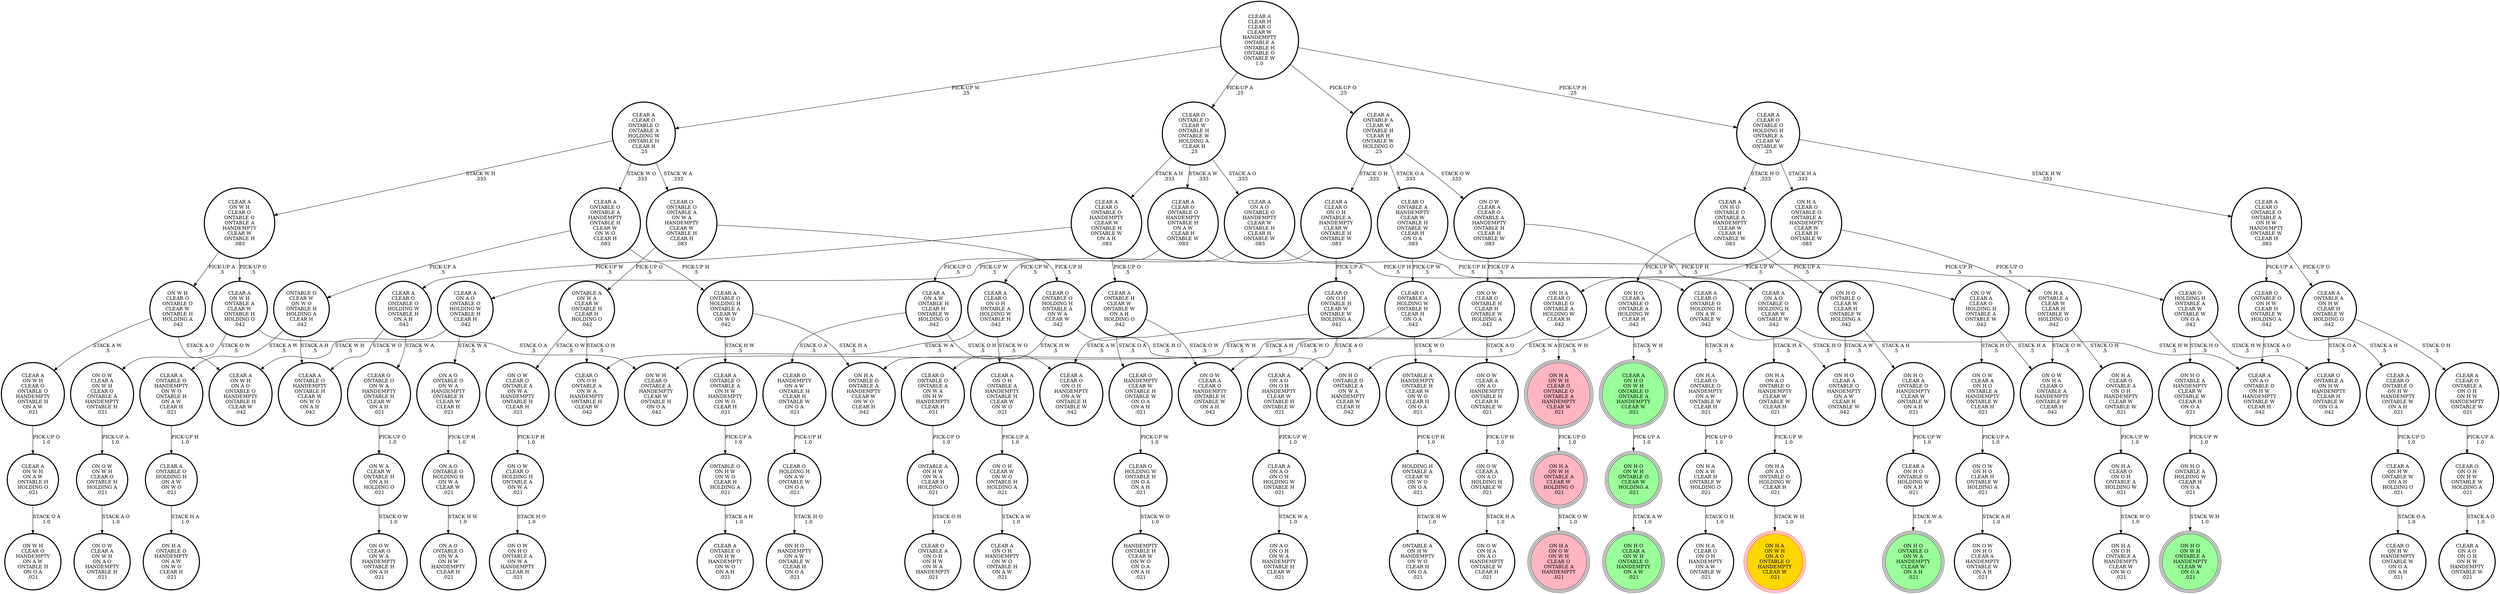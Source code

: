 digraph {
"CLEAR O\nON O H\nON H W\nONTABLE W\nHOLDING A\n.021\n" -> "CLEAR A\nON A O\nON O H\nON H W\nHANDEMPTY\nONTABLE W\n.021\n"[label="STACK A O\n1.0\n"];
"CLEAR A\nONTABLE O\nHOLDING H\nON A W\nON W O\n.021\n" -> "ON H A\nONTABLE O\nHANDEMPTY\nON A W\nON W O\nCLEAR H\n.021\n"[label="STACK H A\n1.0\n"];
"ONTABLE A\nON W A\nCLEAR W\nONTABLE H\nCLEAR H\nHOLDING O\n.042\n" -> "CLEAR O\nON O H\nONTABLE A\nON W A\nHANDEMPTY\nONTABLE H\nCLEAR W\n.042\n"[label="STACK O H\n.5\n"];
"ONTABLE A\nON W A\nCLEAR W\nONTABLE H\nCLEAR H\nHOLDING O\n.042\n" -> "ON O W\nCLEAR O\nONTABLE A\nON W A\nHANDEMPTY\nONTABLE H\nCLEAR H\n.021\n"[label="STACK O W\n.5\n"];
"CLEAR A\nON W H\nON A W\nONTABLE H\nHOLDING O\n.021\n" -> "ON W H\nCLEAR O\nHANDEMPTY\nON A W\nONTABLE H\nON O A\n.021\n"[label="STACK O A\n1.0\n"];
"ON O W\nCLEAR A\nON A O\nHOLDING H\nONTABLE W\n.021\n" -> "ON O W\nON H A\nON A O\nHANDEMPTY\nONTABLE W\nCLEAR H\n.021\n"[label="STACK H A\n1.0\n"];
"CLEAR O\nHOLDING H\nON A W\nONTABLE W\nON O A\n.021\n" -> "ON H O\nHANDEMPTY\nON A W\nONTABLE W\nCLEAR H\nON O A\n.021\n"[label="STACK H O\n1.0\n"];
"CLEAR A\nON H W\nONTABLE W\nON A H\nHOLDING O\n.021\n" -> "CLEAR O\nON H W\nHANDEMPTY\nONTABLE W\nON O A\nON A H\n.021\n"[label="STACK O A\n1.0\n"];
"ON O W\nON H O\nCLEAR H\nONTABLE W\nHOLDING A\n.021\n" -> "ON O W\nON H O\nCLEAR A\nHANDEMPTY\nONTABLE W\nON A H\n.021\n"[label="STACK A H\n1.0\n"];
"ON A O\nONTABLE O\nHOLDING H\nON W A\nCLEAR W\n.021\n" -> "ON A O\nONTABLE O\nON W A\nON H W\nHANDEMPTY\nCLEAR H\n.021\n"[label="STACK H W\n1.0\n"];
"CLEAR A\nON O H\nONTABLE A\nHANDEMPTY\nONTABLE H\nCLEAR W\nON W O\n.021\n" -> "ON O H\nCLEAR W\nON W O\nONTABLE H\nHOLDING A\n.021\n"[label="PICK-UP A\n1.0\n"];
"CLEAR O\nONTABLE O\nHOLDING H\nONTABLE A\nON W A\nCLEAR W\n.042\n" -> "CLEAR O\nONTABLE O\nONTABLE A\nON W A\nON H W\nHANDEMPTY\nCLEAR H\n.021\n"[label="STACK H W\n.5\n"];
"CLEAR O\nONTABLE O\nHOLDING H\nONTABLE A\nON W A\nCLEAR W\n.042\n" -> "ON H O\nONTABLE O\nONTABLE A\nON W A\nHANDEMPTY\nCLEAR W\nCLEAR H\n.042\n"[label="STACK H O\n.5\n"];
"CLEAR O\nHANDEMPTY\nON A W\nONTABLE H\nCLEAR H\nONTABLE W\nON O A\n.021\n" -> "CLEAR O\nHOLDING H\nON A W\nONTABLE W\nON O A\n.021\n"[label="PICK-UP H\n1.0\n"];
"CLEAR A\nON H O\nON W H\nONTABLE O\nONTABLE A\nHANDEMPTY\nCLEAR W\n.021\n" -> "ON H O\nON W H\nONTABLE O\nCLEAR W\nHOLDING A\n.021\n"[label="PICK-UP A\n1.0\n"];
"ON H A\nCLEAR O\nONTABLE O\nONTABLE A\nHANDEMPTY\nCLEAR W\nCLEAR H\nONTABLE W\n.083\n" -> "ON H A\nCLEAR O\nONTABLE O\nONTABLE A\nHOLDING W\nCLEAR H\n.042\n"[label="PICK-UP W\n.5\n"];
"ON H A\nCLEAR O\nONTABLE O\nONTABLE A\nHANDEMPTY\nCLEAR W\nCLEAR H\nONTABLE W\n.083\n" -> "ON H A\nONTABLE A\nCLEAR W\nCLEAR H\nONTABLE W\nHOLDING O\n.042\n"[label="PICK-UP O\n.5\n"];
"CLEAR A\nCLEAR O\nONTABLE O\nONTABLE A\nHOLDING W\nONTABLE H\nCLEAR H\n.25\n" -> "CLEAR A\nON W H\nCLEAR O\nONTABLE O\nONTABLE A\nHANDEMPTY\nCLEAR W\nONTABLE H\n.083\n"[label="STACK W H\n.333\n"];
"CLEAR A\nCLEAR O\nONTABLE O\nONTABLE A\nHOLDING W\nONTABLE H\nCLEAR H\n.25\n" -> "CLEAR A\nONTABLE O\nONTABLE A\nHANDEMPTY\nONTABLE H\nCLEAR W\nON W O\nCLEAR H\n.083\n"[label="STACK W O\n.333\n"];
"CLEAR A\nCLEAR O\nONTABLE O\nONTABLE A\nHOLDING W\nONTABLE H\nCLEAR H\n.25\n" -> "CLEAR O\nONTABLE O\nONTABLE A\nON W A\nHANDEMPTY\nCLEAR W\nONTABLE H\nCLEAR H\n.083\n"[label="STACK W A\n.333\n"];
"CLEAR A\nON A O\nONTABLE O\nHANDEMPTY\nCLEAR W\nONTABLE H\nCLEAR H\nONTABLE W\n.083\n" -> "CLEAR A\nON A O\nONTABLE O\nHOLDING W\nONTABLE H\nCLEAR H\n.042\n"[label="PICK-UP W\n.5\n"];
"CLEAR A\nON A O\nONTABLE O\nHANDEMPTY\nCLEAR W\nONTABLE H\nCLEAR H\nONTABLE W\n.083\n" -> "CLEAR A\nON A O\nONTABLE O\nHOLDING H\nCLEAR W\nONTABLE W\n.042\n"[label="PICK-UP H\n.5\n"];
"ON A O\nONTABLE O\nON W A\nHANDEMPTY\nONTABLE H\nCLEAR W\nCLEAR H\n.021\n" -> "ON A O\nONTABLE O\nHOLDING H\nON W A\nCLEAR W\n.021\n"[label="PICK-UP H\n1.0\n"];
"ONTABLE A\nHANDEMPTY\nONTABLE H\nCLEAR W\nON W O\nCLEAR H\nON O A\n.021\n" -> "HOLDING H\nONTABLE A\nCLEAR W\nON W O\nON O A\n.021\n"[label="PICK-UP H\n1.0\n"];
"HOLDING H\nONTABLE A\nCLEAR W\nON W O\nON O A\n.021\n" -> "ONTABLE A\nON H W\nHANDEMPTY\nON W O\nCLEAR H\nON O A\n.021\n"[label="STACK H W\n1.0\n"];
"ON H O\nON W H\nONTABLE O\nCLEAR W\nHOLDING A\n.021\n" -> "ON H O\nCLEAR A\nON W H\nONTABLE O\nHANDEMPTY\nON A W\n.021\n"[label="STACK A W\n1.0\n"];
"CLEAR O\nONTABLE O\nON H W\nCLEAR H\nONTABLE W\nHOLDING A\n.042\n" -> "CLEAR A\nON A O\nONTABLE O\nON H W\nHANDEMPTY\nONTABLE W\nCLEAR H\n.042\n"[label="STACK A O\n.5\n"];
"CLEAR O\nONTABLE O\nON H W\nCLEAR H\nONTABLE W\nHOLDING A\n.042\n" -> "CLEAR A\nCLEAR O\nONTABLE O\nON H W\nHANDEMPTY\nONTABLE W\nON A H\n.021\n"[label="STACK A H\n.5\n"];
"ON O W\nCLEAR A\nON A O\nHANDEMPTY\nONTABLE H\nCLEAR H\nONTABLE W\n.021\n" -> "ON O W\nCLEAR A\nON A O\nHOLDING H\nONTABLE W\n.021\n"[label="PICK-UP H\n1.0\n"];
"ON H A\nON W H\nCLEAR O\nONTABLE O\nONTABLE A\nHANDEMPTY\nCLEAR W\n.021\n" -> "ON H A\nON W H\nONTABLE A\nCLEAR W\nHOLDING O\n.021\n"[label="PICK-UP O\n1.0\n"];
"CLEAR A\nON A O\nONTABLE O\nHOLDING H\nCLEAR W\nONTABLE W\n.042\n" -> "CLEAR A\nON A O\nONTABLE O\nON H W\nHANDEMPTY\nONTABLE W\nCLEAR H\n.042\n"[label="STACK H W\n.5\n"];
"CLEAR A\nON A O\nONTABLE O\nHOLDING H\nCLEAR W\nONTABLE W\n.042\n" -> "ON H A\nON A O\nONTABLE O\nHANDEMPTY\nCLEAR W\nONTABLE W\nCLEAR H\n.021\n"[label="STACK H A\n.5\n"];
"CLEAR A\nONTABLE A\nON H W\nCLEAR H\nONTABLE W\nHOLDING O\n.042\n" -> "CLEAR A\nCLEAR O\nONTABLE A\nON O H\nON H W\nHANDEMPTY\nONTABLE W\n.021\n"[label="STACK O H\n.5\n"];
"CLEAR A\nONTABLE A\nON H W\nCLEAR H\nONTABLE W\nHOLDING O\n.042\n" -> "CLEAR O\nONTABLE A\nON H W\nHANDEMPTY\nCLEAR H\nONTABLE W\nON O A\n.042\n"[label="STACK O A\n.5\n"];
"CLEAR A\nCLEAR O\nON O H\nONTABLE A\nHANDEMPTY\nCLEAR W\nONTABLE H\nONTABLE W\n.083\n" -> "CLEAR O\nON O H\nONTABLE H\nCLEAR W\nONTABLE W\nHOLDING A\n.042\n"[label="PICK-UP A\n.5\n"];
"CLEAR A\nCLEAR O\nON O H\nONTABLE A\nHANDEMPTY\nCLEAR W\nONTABLE H\nONTABLE W\n.083\n" -> "CLEAR A\nCLEAR O\nON O H\nONTABLE A\nHOLDING W\nONTABLE H\n.042\n"[label="PICK-UP W\n.5\n"];
"CLEAR A\nCLEAR O\nONTABLE A\nON O H\nON H W\nHANDEMPTY\nONTABLE W\n.021\n" -> "CLEAR O\nON O H\nON H W\nONTABLE W\nHOLDING A\n.021\n"[label="PICK-UP A\n1.0\n"];
"CLEAR A\nCLEAR O\nON O H\nONTABLE A\nHOLDING W\nONTABLE H\n.042\n" -> "CLEAR A\nON O H\nONTABLE A\nHANDEMPTY\nONTABLE H\nCLEAR W\nON W O\n.021\n"[label="STACK W O\n.5\n"];
"CLEAR A\nCLEAR O\nON O H\nONTABLE A\nHOLDING W\nONTABLE H\n.042\n" -> "CLEAR O\nON O H\nONTABLE A\nON W A\nHANDEMPTY\nONTABLE H\nCLEAR W\n.042\n"[label="STACK W A\n.5\n"];
"CLEAR A\nON A W\nONTABLE H\nCLEAR H\nONTABLE W\nHOLDING O\n.042\n" -> "CLEAR O\nHANDEMPTY\nON A W\nONTABLE H\nCLEAR H\nONTABLE W\nON O A\n.021\n"[label="STACK O A\n.5\n"];
"CLEAR A\nON A W\nONTABLE H\nCLEAR H\nONTABLE W\nHOLDING O\n.042\n" -> "CLEAR A\nCLEAR O\nON O H\nHANDEMPTY\nON A W\nONTABLE H\nONTABLE W\n.042\n"[label="STACK O H\n.5\n"];
"CLEAR O\nHOLDING H\nONTABLE A\nCLEAR W\nONTABLE W\nON O A\n.042\n" -> "CLEAR O\nONTABLE A\nON H W\nHANDEMPTY\nCLEAR H\nONTABLE W\nON O A\n.042\n"[label="STACK H W\n.5\n"];
"CLEAR O\nHOLDING H\nONTABLE A\nCLEAR W\nONTABLE W\nON O A\n.042\n" -> "ON H O\nONTABLE A\nHANDEMPTY\nCLEAR W\nONTABLE W\nCLEAR H\nON O A\n.021\n"[label="STACK H O\n.5\n"];
"ON O W\nCLEAR A\nON H O\nONTABLE A\nHANDEMPTY\nONTABLE W\nCLEAR H\n.021\n" -> "ON O W\nON H O\nCLEAR H\nONTABLE W\nHOLDING A\n.021\n"[label="PICK-UP A\n1.0\n"];
"CLEAR A\nON H O\nONTABLE O\nHOLDING W\nON A H\n.021\n" -> "ON H O\nONTABLE O\nON W A\nHANDEMPTY\nCLEAR W\nON A H\n.021\n"[label="STACK W A\n1.0\n"];
"CLEAR A\nON A O\nON O H\nHANDEMPTY\nCLEAR W\nONTABLE H\nONTABLE W\n.021\n" -> "CLEAR A\nON A O\nON O H\nHOLDING W\nONTABLE H\n.021\n"[label="PICK-UP W\n1.0\n"];
"CLEAR A\nONTABLE O\nHANDEMPTY\nON W O\nONTABLE H\nON A W\nCLEAR H\n.021\n" -> "CLEAR A\nONTABLE O\nHOLDING H\nON A W\nON W O\n.021\n"[label="PICK-UP H\n1.0\n"];
"CLEAR O\nONTABLE A\nHANDEMPTY\nCLEAR W\nONTABLE H\nONTABLE W\nCLEAR H\nON O A\n.083\n" -> "CLEAR O\nHOLDING H\nONTABLE A\nCLEAR W\nONTABLE W\nON O A\n.042\n"[label="PICK-UP H\n.5\n"];
"CLEAR O\nONTABLE A\nHANDEMPTY\nCLEAR W\nONTABLE H\nONTABLE W\nCLEAR H\nON O A\n.083\n" -> "CLEAR O\nONTABLE A\nHOLDING W\nONTABLE H\nCLEAR H\nON O A\n.042\n"[label="PICK-UP W\n.5\n"];
"ON O W\nCLEAR O\nHOLDING H\nONTABLE A\nON W A\n.021\n" -> "ON O W\nON H O\nONTABLE A\nON W A\nHANDEMPTY\nCLEAR H\n.021\n"[label="STACK H O\n1.0\n"];
"CLEAR O\nONTABLE O\nCLEAR W\nONTABLE H\nONTABLE W\nHOLDING A\nCLEAR H\n.25\n" -> "CLEAR A\nCLEAR O\nONTABLE O\nHANDEMPTY\nONTABLE H\nON A W\nCLEAR H\nONTABLE W\n.083\n"[label="STACK A W\n.333\n"];
"CLEAR O\nONTABLE O\nCLEAR W\nONTABLE H\nONTABLE W\nHOLDING A\nCLEAR H\n.25\n" -> "CLEAR A\nCLEAR O\nONTABLE O\nHANDEMPTY\nCLEAR W\nONTABLE H\nONTABLE W\nON A H\n.083\n"[label="STACK A H\n.333\n"];
"CLEAR O\nONTABLE O\nCLEAR W\nONTABLE H\nONTABLE W\nHOLDING A\nCLEAR H\n.25\n" -> "CLEAR A\nON A O\nONTABLE O\nHANDEMPTY\nCLEAR W\nONTABLE H\nCLEAR H\nONTABLE W\n.083\n"[label="STACK A O\n.333\n"];
"ON H A\nCLEAR O\nONTABLE O\nHANDEMPTY\nON A W\nONTABLE W\nCLEAR H\n.021\n" -> "ON H A\nON A W\nCLEAR H\nONTABLE W\nHOLDING O\n.021\n"[label="PICK-UP O\n1.0\n"];
"ON H A\nON A O\nONTABLE O\nHANDEMPTY\nCLEAR W\nONTABLE W\nCLEAR H\n.021\n" -> "ON H A\nON A O\nONTABLE O\nHOLDING W\nCLEAR H\n.021\n"[label="PICK-UP W\n1.0\n"];
"CLEAR A\nCLEAR O\nONTABLE O\nHANDEMPTY\nCLEAR W\nONTABLE H\nONTABLE W\nON A H\n.083\n" -> "CLEAR A\nCLEAR O\nONTABLE O\nHOLDING W\nONTABLE H\nON A H\n.042\n"[label="PICK-UP W\n.5\n"];
"CLEAR A\nCLEAR O\nONTABLE O\nHANDEMPTY\nCLEAR W\nONTABLE H\nONTABLE W\nON A H\n.083\n" -> "CLEAR A\nONTABLE H\nCLEAR W\nONTABLE W\nON A H\nHOLDING O\n.042\n"[label="PICK-UP O\n.5\n"];
"CLEAR A\nCLEAR H\nCLEAR O\nCLEAR W\nHANDEMPTY\nONTABLE A\nONTABLE H\nONTABLE O\nONTABLE W\n1.0\n" -> "CLEAR A\nCLEAR O\nONTABLE O\nONTABLE A\nHOLDING W\nONTABLE H\nCLEAR H\n.25\n"[label="PICK-UP W\n.25\n"];
"CLEAR A\nCLEAR H\nCLEAR O\nCLEAR W\nHANDEMPTY\nONTABLE A\nONTABLE H\nONTABLE O\nONTABLE W\n1.0\n" -> "CLEAR A\nONTABLE A\nCLEAR W\nONTABLE H\nCLEAR H\nONTABLE W\nHOLDING O\n.25\n"[label="PICK-UP O\n.25\n"];
"CLEAR A\nCLEAR H\nCLEAR O\nCLEAR W\nHANDEMPTY\nONTABLE A\nONTABLE H\nONTABLE O\nONTABLE W\n1.0\n" -> "CLEAR A\nCLEAR O\nONTABLE O\nHOLDING H\nONTABLE A\nCLEAR W\nONTABLE W\n.25\n"[label="PICK-UP H\n.25\n"];
"CLEAR A\nCLEAR H\nCLEAR O\nCLEAR W\nHANDEMPTY\nONTABLE A\nONTABLE H\nONTABLE O\nONTABLE W\n1.0\n" -> "CLEAR O\nONTABLE O\nCLEAR W\nONTABLE H\nONTABLE W\nHOLDING A\nCLEAR H\n.25\n"[label="PICK-UP A\n.25\n"];
"CLEAR O\nONTABLE A\nHOLDING W\nONTABLE H\nCLEAR H\nON O A\n.042\n" -> "ON W H\nCLEAR O\nONTABLE A\nHANDEMPTY\nCLEAR W\nONTABLE H\nON O A\n.042\n"[label="STACK W H\n.5\n"];
"CLEAR O\nONTABLE A\nHOLDING W\nONTABLE H\nCLEAR H\nON O A\n.042\n" -> "ONTABLE A\nHANDEMPTY\nONTABLE H\nCLEAR W\nON W O\nCLEAR H\nON O A\n.021\n"[label="STACK W O\n.5\n"];
"CLEAR O\nONTABLE O\nON W A\nHANDEMPTY\nONTABLE H\nCLEAR W\nON A H\n.021\n" -> "ON W A\nCLEAR W\nONTABLE H\nON A H\nHOLDING O\n.021\n"[label="PICK-UP O\n1.0\n"];
"ONTABLE O\nON H W\nON W O\nCLEAR H\nHOLDING A\n.021\n" -> "CLEAR A\nONTABLE O\nON H W\nHANDEMPTY\nON W O\nON A H\n.021\n"[label="STACK A H\n1.0\n"];
"ON H A\nONTABLE A\nCLEAR W\nCLEAR H\nONTABLE W\nHOLDING O\n.042\n" -> "ON H A\nCLEAR O\nONTABLE A\nON O H\nHANDEMPTY\nCLEAR W\nONTABLE W\n.021\n"[label="STACK O H\n.5\n"];
"ON H A\nONTABLE A\nCLEAR W\nCLEAR H\nONTABLE W\nHOLDING O\n.042\n" -> "ON O W\nON H A\nCLEAR O\nONTABLE A\nHANDEMPTY\nONTABLE W\nCLEAR H\n.042\n"[label="STACK O W\n.5\n"];
"ON H A\nON A O\nONTABLE O\nHOLDING W\nCLEAR H\n.021\n" -> "ON H A\nON W H\nON A O\nONTABLE O\nHANDEMPTY\nCLEAR W\n.021\n"[label="STACK W H\n1.0\n"];
"CLEAR A\nON W H\nONTABLE A\nCLEAR W\nONTABLE H\nHOLDING O\n.042\n" -> "ON O W\nCLEAR A\nON W H\nCLEAR O\nONTABLE A\nHANDEMPTY\nONTABLE H\n.021\n"[label="STACK O W\n.5\n"];
"CLEAR A\nON W H\nONTABLE A\nCLEAR W\nONTABLE H\nHOLDING O\n.042\n" -> "ON W H\nCLEAR O\nONTABLE A\nHANDEMPTY\nCLEAR W\nONTABLE H\nON O A\n.042\n"[label="STACK O A\n.5\n"];
"CLEAR O\nONTABLE O\nONTABLE A\nON W A\nON H W\nHANDEMPTY\nCLEAR H\n.021\n" -> "ONTABLE A\nON H W\nON W A\nCLEAR H\nHOLDING O\n.021\n"[label="PICK-UP O\n1.0\n"];
"ON O W\nCLEAR A\nCLEAR O\nHOLDING H\nONTABLE A\nONTABLE W\n.042\n" -> "ON O W\nON H A\nCLEAR O\nONTABLE A\nHANDEMPTY\nONTABLE W\nCLEAR H\n.042\n"[label="STACK H A\n.5\n"];
"ON O W\nCLEAR A\nCLEAR O\nHOLDING H\nONTABLE A\nONTABLE W\n.042\n" -> "ON O W\nCLEAR A\nON H O\nONTABLE A\nHANDEMPTY\nONTABLE W\nCLEAR H\n.021\n"[label="STACK H O\n.5\n"];
"ONTABLE A\nON H W\nON W A\nCLEAR H\nHOLDING O\n.021\n" -> "CLEAR O\nONTABLE A\nON O H\nON H W\nON W A\nHANDEMPTY\n.021\n"[label="STACK O H\n1.0\n"];
"ON H O\nONTABLE A\nHOLDING W\nCLEAR H\nON O A\n.021\n" -> "ON H O\nON W H\nONTABLE A\nHANDEMPTY\nCLEAR W\nON O A\n.021\n"[label="STACK W H\n1.0\n"];
"ON H O\nONTABLE O\nCLEAR W\nCLEAR H\nONTABLE W\nHOLDING A\n.042\n" -> "ON H O\nCLEAR A\nONTABLE O\nHANDEMPTY\nON A W\nCLEAR H\nONTABLE W\n.042\n"[label="STACK A W\n.5\n"];
"ON H O\nONTABLE O\nCLEAR W\nCLEAR H\nONTABLE W\nHOLDING A\n.042\n" -> "ON H O\nCLEAR A\nONTABLE O\nHANDEMPTY\nCLEAR W\nONTABLE W\nON A H\n.021\n"[label="STACK A H\n.5\n"];
"CLEAR A\nCLEAR O\nONTABLE O\nHANDEMPTY\nONTABLE H\nON A W\nCLEAR H\nONTABLE W\n.083\n" -> "CLEAR A\nON A W\nONTABLE H\nCLEAR H\nONTABLE W\nHOLDING O\n.042\n"[label="PICK-UP O\n.5\n"];
"CLEAR A\nCLEAR O\nONTABLE O\nHANDEMPTY\nONTABLE H\nON A W\nCLEAR H\nONTABLE W\n.083\n" -> "CLEAR A\nCLEAR O\nONTABLE O\nHOLDING H\nON A W\nONTABLE W\n.042\n"[label="PICK-UP H\n.5\n"];
"ON H A\nCLEAR O\nONTABLE O\nONTABLE A\nHOLDING W\nCLEAR H\n.042\n" -> "ON H A\nON W H\nCLEAR O\nONTABLE O\nONTABLE A\nHANDEMPTY\nCLEAR W\n.021\n"[label="STACK W H\n.5\n"];
"ON H A\nCLEAR O\nONTABLE O\nONTABLE A\nHOLDING W\nCLEAR H\n.042\n" -> "ON H A\nONTABLE O\nONTABLE A\nHANDEMPTY\nCLEAR W\nON W O\nCLEAR H\n.042\n"[label="STACK W O\n.5\n"];
"ON W H\nCLEAR O\nONTABLE O\nCLEAR W\nONTABLE H\nHOLDING A\n.042\n" -> "CLEAR A\nON W H\nON A O\nONTABLE O\nHANDEMPTY\nONTABLE H\nCLEAR W\n.042\n"[label="STACK A O\n.5\n"];
"ON W H\nCLEAR O\nONTABLE O\nCLEAR W\nONTABLE H\nHOLDING A\n.042\n" -> "CLEAR A\nON W H\nCLEAR O\nONTABLE O\nHANDEMPTY\nONTABLE H\nON A W\n.021\n"[label="STACK A W\n.5\n"];
"CLEAR A\nCLEAR O\nONTABLE O\nON H W\nHANDEMPTY\nONTABLE W\nON A H\n.021\n" -> "CLEAR A\nON H W\nONTABLE W\nON A H\nHOLDING O\n.021\n"[label="PICK-UP O\n1.0\n"];
"CLEAR A\nONTABLE A\nCLEAR W\nONTABLE H\nCLEAR H\nONTABLE W\nHOLDING O\n.25\n" -> "CLEAR O\nONTABLE A\nHANDEMPTY\nCLEAR W\nONTABLE H\nONTABLE W\nCLEAR H\nON O A\n.083\n"[label="STACK O A\n.333\n"];
"CLEAR A\nONTABLE A\nCLEAR W\nONTABLE H\nCLEAR H\nONTABLE W\nHOLDING O\n.25\n" -> "ON O W\nCLEAR A\nCLEAR O\nONTABLE A\nHANDEMPTY\nONTABLE H\nCLEAR H\nONTABLE W\n.083\n"[label="STACK O W\n.333\n"];
"CLEAR A\nONTABLE A\nCLEAR W\nONTABLE H\nCLEAR H\nONTABLE W\nHOLDING O\n.25\n" -> "CLEAR A\nCLEAR O\nON O H\nONTABLE A\nHANDEMPTY\nCLEAR W\nONTABLE H\nONTABLE W\n.083\n"[label="STACK O H\n.333\n"];
"CLEAR A\nCLEAR O\nONTABLE O\nHOLDING W\nONTABLE H\nON A H\n.042\n" -> "CLEAR A\nONTABLE O\nHANDEMPTY\nONTABLE H\nCLEAR W\nON W O\nON A H\n.042\n"[label="STACK W O\n.5\n"];
"CLEAR A\nCLEAR O\nONTABLE O\nHOLDING W\nONTABLE H\nON A H\n.042\n" -> "CLEAR O\nONTABLE O\nON W A\nHANDEMPTY\nONTABLE H\nCLEAR W\nON A H\n.021\n"[label="STACK W A\n.5\n"];
"ON H O\nCLEAR A\nONTABLE O\nONTABLE A\nHOLDING W\nCLEAR H\n.042\n" -> "CLEAR A\nON H O\nON W H\nONTABLE O\nONTABLE A\nHANDEMPTY\nCLEAR W\n.021\n"[label="STACK W H\n.5\n"];
"ON H O\nCLEAR A\nONTABLE O\nONTABLE A\nHOLDING W\nCLEAR H\n.042\n" -> "ON H O\nONTABLE O\nONTABLE A\nON W A\nHANDEMPTY\nCLEAR W\nCLEAR H\n.042\n"[label="STACK W A\n.5\n"];
"ON O W\nON W H\nCLEAR O\nONTABLE H\nHOLDING A\n.021\n" -> "ON O W\nCLEAR A\nON W H\nON A O\nHANDEMPTY\nONTABLE H\n.021\n"[label="STACK A O\n1.0\n"];
"ON O W\nCLEAR O\nONTABLE H\nCLEAR H\nONTABLE W\nHOLDING A\n.042\n" -> "ON O W\nCLEAR A\nON A O\nHANDEMPTY\nONTABLE H\nCLEAR H\nONTABLE W\n.021\n"[label="STACK A O\n.5\n"];
"ON O W\nCLEAR O\nONTABLE H\nCLEAR H\nONTABLE W\nHOLDING A\n.042\n" -> "ON O W\nCLEAR A\nCLEAR O\nHANDEMPTY\nONTABLE H\nONTABLE W\nON A H\n.042\n"[label="STACK A H\n.5\n"];
"CLEAR A\nONTABLE O\nONTABLE A\nHANDEMPTY\nONTABLE H\nCLEAR W\nON W O\nCLEAR H\n.083\n" -> "ONTABLE O\nCLEAR W\nON W O\nONTABLE H\nHOLDING A\nCLEAR H\n.042\n"[label="PICK-UP A\n.5\n"];
"CLEAR A\nONTABLE O\nONTABLE A\nHANDEMPTY\nONTABLE H\nCLEAR W\nON W O\nCLEAR H\n.083\n" -> "CLEAR A\nONTABLE O\nHOLDING H\nONTABLE A\nCLEAR W\nON W O\n.042\n"[label="PICK-UP H\n.5\n"];
"CLEAR A\nON W H\nCLEAR O\nONTABLE O\nHANDEMPTY\nONTABLE H\nON A W\n.021\n" -> "CLEAR A\nON W H\nON A W\nONTABLE H\nHOLDING O\n.021\n"[label="PICK-UP O\n1.0\n"];
"ON H A\nON W H\nONTABLE A\nCLEAR W\nHOLDING O\n.021\n" -> "ON H A\nON O W\nON W H\nCLEAR O\nONTABLE A\nHANDEMPTY\n.021\n"[label="STACK O W\n1.0\n"];
"CLEAR A\nON A O\nONTABLE O\nHOLDING W\nONTABLE H\nCLEAR H\n.042\n" -> "ON A O\nONTABLE O\nON W A\nHANDEMPTY\nONTABLE H\nCLEAR W\nCLEAR H\n.021\n"[label="STACK W A\n.5\n"];
"CLEAR A\nON A O\nONTABLE O\nHOLDING W\nONTABLE H\nCLEAR H\n.042\n" -> "CLEAR A\nON W H\nON A O\nONTABLE O\nHANDEMPTY\nONTABLE H\nCLEAR W\n.042\n"[label="STACK W H\n.5\n"];
"CLEAR A\nONTABLE H\nCLEAR W\nONTABLE W\nON A H\nHOLDING O\n.042\n" -> "ON O W\nCLEAR A\nCLEAR O\nHANDEMPTY\nONTABLE H\nONTABLE W\nON A H\n.042\n"[label="STACK O W\n.5\n"];
"CLEAR A\nONTABLE H\nCLEAR W\nONTABLE W\nON A H\nHOLDING O\n.042\n" -> "CLEAR O\nHANDEMPTY\nCLEAR W\nONTABLE H\nONTABLE W\nON O A\nON A H\n.021\n"[label="STACK O A\n.5\n"];
"ON H A\nON A W\nCLEAR H\nONTABLE W\nHOLDING O\n.021\n" -> "ON H A\nCLEAR O\nON O H\nHANDEMPTY\nON A W\nONTABLE W\n.021\n"[label="STACK O H\n1.0\n"];
"ON O W\nCLEAR A\nCLEAR O\nONTABLE A\nHANDEMPTY\nONTABLE H\nCLEAR H\nONTABLE W\n.083\n" -> "ON O W\nCLEAR O\nONTABLE H\nCLEAR H\nONTABLE W\nHOLDING A\n.042\n"[label="PICK-UP A\n.5\n"];
"ON O W\nCLEAR A\nCLEAR O\nONTABLE A\nHANDEMPTY\nONTABLE H\nCLEAR H\nONTABLE W\n.083\n" -> "ON O W\nCLEAR A\nCLEAR O\nHOLDING H\nONTABLE A\nONTABLE W\n.042\n"[label="PICK-UP H\n.5\n"];
"ON H O\nCLEAR A\nONTABLE O\nHANDEMPTY\nCLEAR W\nONTABLE W\nON A H\n.021\n" -> "CLEAR A\nON H O\nONTABLE O\nHOLDING W\nON A H\n.021\n"[label="PICK-UP W\n1.0\n"];
"CLEAR A\nON W H\nCLEAR O\nONTABLE O\nONTABLE A\nHANDEMPTY\nCLEAR W\nONTABLE H\n.083\n" -> "ON W H\nCLEAR O\nONTABLE O\nCLEAR W\nONTABLE H\nHOLDING A\n.042\n"[label="PICK-UP A\n.5\n"];
"CLEAR A\nON W H\nCLEAR O\nONTABLE O\nONTABLE A\nHANDEMPTY\nCLEAR W\nONTABLE H\n.083\n" -> "CLEAR A\nON W H\nONTABLE A\nCLEAR W\nONTABLE H\nHOLDING O\n.042\n"[label="PICK-UP O\n.5\n"];
"ON W A\nCLEAR W\nONTABLE H\nON A H\nHOLDING O\n.021\n" -> "ON O W\nCLEAR O\nON W A\nHANDEMPTY\nONTABLE H\nON A H\n.021\n"[label="STACK O W\n1.0\n"];
"CLEAR A\nONTABLE O\nONTABLE A\nON H W\nHANDEMPTY\nON W O\nCLEAR H\n.021\n" -> "ONTABLE O\nON H W\nON W O\nCLEAR H\nHOLDING A\n.021\n"[label="PICK-UP A\n1.0\n"];
"ON H O\nONTABLE A\nHANDEMPTY\nCLEAR W\nONTABLE W\nCLEAR H\nON O A\n.021\n" -> "ON H O\nONTABLE A\nHOLDING W\nCLEAR H\nON O A\n.021\n"[label="PICK-UP W\n1.0\n"];
"ON H A\nCLEAR O\nONTABLE A\nON O H\nHANDEMPTY\nCLEAR W\nONTABLE W\n.021\n" -> "ON H A\nCLEAR O\nON O H\nONTABLE A\nHOLDING W\n.021\n"[label="PICK-UP W\n1.0\n"];
"CLEAR A\nCLEAR O\nONTABLE O\nHOLDING H\nONTABLE A\nCLEAR W\nONTABLE W\n.25\n" -> "CLEAR A\nCLEAR O\nONTABLE O\nONTABLE A\nON H W\nHANDEMPTY\nONTABLE W\nCLEAR H\n.083\n"[label="STACK H W\n.333\n"];
"CLEAR A\nCLEAR O\nONTABLE O\nHOLDING H\nONTABLE A\nCLEAR W\nONTABLE W\n.25\n" -> "CLEAR A\nON H O\nONTABLE O\nONTABLE A\nHANDEMPTY\nCLEAR W\nCLEAR H\nONTABLE W\n.083\n"[label="STACK H O\n.333\n"];
"CLEAR A\nCLEAR O\nONTABLE O\nHOLDING H\nONTABLE A\nCLEAR W\nONTABLE W\n.25\n" -> "ON H A\nCLEAR O\nONTABLE O\nONTABLE A\nHANDEMPTY\nCLEAR W\nCLEAR H\nONTABLE W\n.083\n"[label="STACK H A\n.333\n"];
"ON O W\nCLEAR A\nON W H\nCLEAR O\nONTABLE A\nHANDEMPTY\nONTABLE H\n.021\n" -> "ON O W\nON W H\nCLEAR O\nONTABLE H\nHOLDING A\n.021\n"[label="PICK-UP A\n1.0\n"];
"CLEAR A\nCLEAR O\nONTABLE O\nONTABLE A\nON H W\nHANDEMPTY\nONTABLE W\nCLEAR H\n.083\n" -> "CLEAR O\nONTABLE O\nON H W\nCLEAR H\nONTABLE W\nHOLDING A\n.042\n"[label="PICK-UP A\n.5\n"];
"CLEAR A\nCLEAR O\nONTABLE O\nONTABLE A\nON H W\nHANDEMPTY\nONTABLE W\nCLEAR H\n.083\n" -> "CLEAR A\nONTABLE A\nON H W\nCLEAR H\nONTABLE W\nHOLDING O\n.042\n"[label="PICK-UP O\n.5\n"];
"CLEAR A\nCLEAR O\nONTABLE O\nHOLDING H\nON A W\nONTABLE W\n.042\n" -> "ON H O\nCLEAR A\nONTABLE O\nHANDEMPTY\nON A W\nCLEAR H\nONTABLE W\n.042\n"[label="STACK H O\n.5\n"];
"CLEAR A\nCLEAR O\nONTABLE O\nHOLDING H\nON A W\nONTABLE W\n.042\n" -> "ON H A\nCLEAR O\nONTABLE O\nHANDEMPTY\nON A W\nONTABLE W\nCLEAR H\n.021\n"[label="STACK H A\n.5\n"];
"CLEAR A\nONTABLE O\nHOLDING H\nONTABLE A\nCLEAR W\nON W O\n.042\n" -> "CLEAR A\nONTABLE O\nONTABLE A\nON H W\nHANDEMPTY\nON W O\nCLEAR H\n.021\n"[label="STACK H W\n.5\n"];
"CLEAR A\nONTABLE O\nHOLDING H\nONTABLE A\nCLEAR W\nON W O\n.042\n" -> "ON H A\nONTABLE O\nONTABLE A\nHANDEMPTY\nCLEAR W\nON W O\nCLEAR H\n.042\n"[label="STACK H A\n.5\n"];
"CLEAR O\nON O H\nONTABLE H\nCLEAR W\nONTABLE W\nHOLDING A\n.042\n" -> "CLEAR A\nCLEAR O\nON O H\nHANDEMPTY\nON A W\nONTABLE H\nONTABLE W\n.042\n"[label="STACK A W\n.5\n"];
"CLEAR O\nON O H\nONTABLE H\nCLEAR W\nONTABLE W\nHOLDING A\n.042\n" -> "CLEAR A\nON A O\nON O H\nHANDEMPTY\nCLEAR W\nONTABLE H\nONTABLE W\n.021\n"[label="STACK A O\n.5\n"];
"ON H A\nCLEAR O\nON O H\nONTABLE A\nHOLDING W\n.021\n" -> "ON H A\nON O H\nONTABLE A\nHANDEMPTY\nCLEAR W\nON W O\n.021\n"[label="STACK W O\n1.0\n"];
"CLEAR A\nON H O\nONTABLE O\nONTABLE A\nHANDEMPTY\nCLEAR W\nCLEAR H\nONTABLE W\n.083\n" -> "ON H O\nCLEAR A\nONTABLE O\nONTABLE A\nHOLDING W\nCLEAR H\n.042\n"[label="PICK-UP W\n.5\n"];
"CLEAR A\nON H O\nONTABLE O\nONTABLE A\nHANDEMPTY\nCLEAR W\nCLEAR H\nONTABLE W\n.083\n" -> "ON H O\nONTABLE O\nCLEAR W\nCLEAR H\nONTABLE W\nHOLDING A\n.042\n"[label="PICK-UP A\n.5\n"];
"CLEAR A\nON A O\nON O H\nHOLDING W\nONTABLE H\n.021\n" -> "ON A O\nON O H\nON W A\nHANDEMPTY\nONTABLE H\nCLEAR W\n.021\n"[label="STACK W A\n1.0\n"];
"ONTABLE O\nCLEAR W\nON W O\nONTABLE H\nHOLDING A\nCLEAR H\n.042\n" -> "CLEAR A\nONTABLE O\nHANDEMPTY\nONTABLE H\nCLEAR W\nON W O\nON A H\n.042\n"[label="STACK A H\n.5\n"];
"ONTABLE O\nCLEAR W\nON W O\nONTABLE H\nHOLDING A\nCLEAR H\n.042\n" -> "CLEAR A\nONTABLE O\nHANDEMPTY\nON W O\nONTABLE H\nON A W\nCLEAR H\n.021\n"[label="STACK A W\n.5\n"];
"ON O W\nCLEAR O\nONTABLE A\nON W A\nHANDEMPTY\nONTABLE H\nCLEAR H\n.021\n" -> "ON O W\nCLEAR O\nHOLDING H\nONTABLE A\nON W A\n.021\n"[label="PICK-UP H\n1.0\n"];
"CLEAR O\nHOLDING W\nONTABLE H\nON O A\nON A H\n.021\n" -> "HANDEMPTY\nONTABLE H\nCLEAR W\nON W O\nON O A\nON A H\n.021\n"[label="STACK W O\n1.0\n"];
"CLEAR O\nHANDEMPTY\nCLEAR W\nONTABLE H\nONTABLE W\nON O A\nON A H\n.021\n" -> "CLEAR O\nHOLDING W\nONTABLE H\nON O A\nON A H\n.021\n"[label="PICK-UP W\n1.0\n"];
"CLEAR O\nONTABLE O\nONTABLE A\nON W A\nHANDEMPTY\nCLEAR W\nONTABLE H\nCLEAR H\n.083\n" -> "ONTABLE A\nON W A\nCLEAR W\nONTABLE H\nCLEAR H\nHOLDING O\n.042\n"[label="PICK-UP O\n.5\n"];
"CLEAR O\nONTABLE O\nONTABLE A\nON W A\nHANDEMPTY\nCLEAR W\nONTABLE H\nCLEAR H\n.083\n" -> "CLEAR O\nONTABLE O\nHOLDING H\nONTABLE A\nON W A\nCLEAR W\n.042\n"[label="PICK-UP H\n.5\n"];
"ON O H\nCLEAR W\nON W O\nONTABLE H\nHOLDING A\n.021\n" -> "CLEAR A\nON O H\nHANDEMPTY\nON W O\nONTABLE H\nON A W\n.021\n"[label="STACK A W\n1.0\n"];
"ON H O\nHANDEMPTY\nON A W\nONTABLE W\nCLEAR H\nON O A\n.021\n" [shape=circle, penwidth=3];
"ON O W\nON H A\nCLEAR O\nONTABLE A\nHANDEMPTY\nONTABLE W\nCLEAR H\n.042\n" [shape=circle, penwidth=3];
"CLEAR O\nONTABLE A\nON O H\nON H W\nON W A\nHANDEMPTY\n.021\n" [shape=circle, penwidth=3];
"CLEAR O\nONTABLE A\nON H W\nHANDEMPTY\nCLEAR H\nONTABLE W\nON O A\n.042\n" [shape=circle, penwidth=3];
"ON H A\nONTABLE O\nHANDEMPTY\nON A W\nON W O\nCLEAR H\n.021\n" [shape=circle, penwidth=3];
"ONTABLE A\nON H W\nHANDEMPTY\nON W O\nCLEAR H\nON O A\n.021\n" [shape=circle, penwidth=3];
"ON O W\nCLEAR A\nCLEAR O\nHANDEMPTY\nONTABLE H\nONTABLE W\nON A H\n.042\n" [shape=circle, penwidth=3];
"ON O W\nCLEAR A\nON W H\nON A O\nHANDEMPTY\nONTABLE H\n.021\n" [shape=circle, penwidth=3];
"CLEAR A\nON A O\nON O H\nON H W\nHANDEMPTY\nONTABLE W\n.021\n" [shape=circle, penwidth=3];
"ON W H\nCLEAR O\nHANDEMPTY\nON A W\nONTABLE H\nON O A\n.021\n" [shape=circle, penwidth=3];
"ON H A\nCLEAR O\nON O H\nHANDEMPTY\nON A W\nONTABLE W\n.021\n" [shape=circle, penwidth=3];
"ON H A\nON O H\nONTABLE A\nHANDEMPTY\nCLEAR W\nON W O\n.021\n" [shape=circle, penwidth=3];
"CLEAR A\nON O H\nHANDEMPTY\nON W O\nONTABLE H\nON A W\n.021\n" [shape=circle, penwidth=3];
"ON A O\nON O H\nON W A\nHANDEMPTY\nONTABLE H\nCLEAR W\n.021\n" [shape=circle, penwidth=3];
"ON H A\nONTABLE O\nONTABLE A\nHANDEMPTY\nCLEAR W\nON W O\nCLEAR H\n.042\n" [shape=circle, penwidth=3];
"ON H O\nON W H\nONTABLE A\nHANDEMPTY\nCLEAR W\nON O A\n.021\n" [shape=circle, style=filled, fillcolor=palegreen1, peripheries=3];
"ON H A\nON W H\nON A O\nONTABLE O\nHANDEMPTY\nCLEAR W\n.021\n" [shape=circle, style=filled color=red, fillcolor=gold, peripheries=3];
"ON O W\nON H O\nCLEAR A\nHANDEMPTY\nONTABLE W\nON A H\n.021\n" [shape=circle, penwidth=3];
"ON O W\nCLEAR O\nON W A\nHANDEMPTY\nONTABLE H\nON A H\n.021\n" [shape=circle, penwidth=3];
"ON A O\nONTABLE O\nON W A\nON H W\nHANDEMPTY\nCLEAR H\n.021\n" [shape=circle, penwidth=3];
"CLEAR A\nONTABLE O\nHANDEMPTY\nONTABLE H\nCLEAR W\nON W O\nON A H\n.042\n" [shape=circle, penwidth=3];
"CLEAR O\nON O H\nONTABLE A\nON W A\nHANDEMPTY\nONTABLE H\nCLEAR W\n.042\n" [shape=circle, penwidth=3];
"CLEAR A\nCLEAR O\nON O H\nHANDEMPTY\nON A W\nONTABLE H\nONTABLE W\n.042\n" [shape=circle, penwidth=3];
"ON O W\nON H O\nONTABLE A\nON W A\nHANDEMPTY\nCLEAR H\n.021\n" [shape=circle, penwidth=3];
"ON O W\nON H A\nON A O\nHANDEMPTY\nONTABLE W\nCLEAR H\n.021\n" [shape=circle, penwidth=3];
"ON W H\nCLEAR O\nONTABLE A\nHANDEMPTY\nCLEAR W\nONTABLE H\nON O A\n.042\n" [shape=circle, penwidth=3];
"ON H O\nCLEAR A\nON W H\nONTABLE O\nHANDEMPTY\nON A W\n.021\n" [shape=circle, style=filled, fillcolor=palegreen1, peripheries=3];
"CLEAR A\nON A O\nONTABLE O\nON H W\nHANDEMPTY\nONTABLE W\nCLEAR H\n.042\n" [shape=circle, penwidth=3];
"CLEAR A\nONTABLE O\nON H W\nHANDEMPTY\nON W O\nON A H\n.021\n" [shape=circle, penwidth=3];
"ON H O\nONTABLE O\nONTABLE A\nON W A\nHANDEMPTY\nCLEAR W\nCLEAR H\n.042\n" [shape=circle, penwidth=3];
"ON H O\nONTABLE O\nON W A\nHANDEMPTY\nCLEAR W\nON A H\n.021\n" [shape=circle, style=filled, fillcolor=palegreen1, peripheries=3];
"CLEAR O\nON H W\nHANDEMPTY\nONTABLE W\nON O A\nON A H\n.021\n" [shape=circle, penwidth=3];
"ON H A\nON O W\nON W H\nCLEAR O\nONTABLE A\nHANDEMPTY\n.021\n" [shape=circle, style=filled, fillcolor=lightpink, peripheries=3];
"HANDEMPTY\nONTABLE H\nCLEAR W\nON W O\nON O A\nON A H\n.021\n" [shape=circle, penwidth=3];
"CLEAR A\nON W H\nON A O\nONTABLE O\nHANDEMPTY\nONTABLE H\nCLEAR W\n.042\n" [shape=circle, penwidth=3];
"ON H O\nCLEAR A\nONTABLE O\nHANDEMPTY\nON A W\nCLEAR H\nONTABLE W\n.042\n" [shape=circle, penwidth=3];
"CLEAR A\nONTABLE O\nONTABLE A\nON H W\nHANDEMPTY\nON W O\nCLEAR H\n.021\n" [shape=circle, penwidth=3];
"ON H O\nHANDEMPTY\nON A W\nONTABLE W\nCLEAR H\nON O A\n.021\n" [shape=circle, penwidth=3];
"CLEAR A\nCLEAR O\nONTABLE O\nHOLDING W\nONTABLE H\nON A H\n.042\n" [shape=circle, penwidth=3];
"CLEAR A\nONTABLE O\nONTABLE A\nHANDEMPTY\nONTABLE H\nCLEAR W\nON W O\nCLEAR H\n.083\n" [shape=circle, penwidth=3];
"CLEAR A\nON W H\nONTABLE A\nCLEAR W\nONTABLE H\nHOLDING O\n.042\n" [shape=circle, penwidth=3];
"CLEAR O\nON O H\nONTABLE H\nCLEAR W\nONTABLE W\nHOLDING A\n.042\n" [shape=circle, penwidth=3];
"ON H O\nCLEAR A\nONTABLE O\nONTABLE A\nHOLDING W\nCLEAR H\n.042\n" [shape=circle, penwidth=3];
"ON O W\nCLEAR A\nCLEAR O\nONTABLE A\nHANDEMPTY\nONTABLE H\nCLEAR H\nONTABLE W\n.083\n" [shape=circle, penwidth=3];
"CLEAR A\nCLEAR O\nONTABLE O\nONTABLE A\nON H W\nHANDEMPTY\nONTABLE W\nCLEAR H\n.083\n" [shape=circle, penwidth=3];
"CLEAR A\nON W H\nON A W\nONTABLE H\nHOLDING O\n.021\n" [shape=circle, penwidth=3];
"CLEAR O\nONTABLE O\nON W A\nHANDEMPTY\nONTABLE H\nCLEAR W\nON A H\n.021\n" [shape=circle, penwidth=3];
"ON O W\nON H A\nCLEAR O\nONTABLE A\nHANDEMPTY\nONTABLE W\nCLEAR H\n.042\n" [shape=circle, penwidth=3];
"CLEAR O\nONTABLE A\nON O H\nON H W\nON W A\nHANDEMPTY\n.021\n" [shape=circle, penwidth=3];
"ON H A\nCLEAR O\nON O H\nONTABLE A\nHOLDING W\n.021\n" [shape=circle, penwidth=3];
"CLEAR A\nCLEAR O\nON O H\nONTABLE A\nHANDEMPTY\nCLEAR W\nONTABLE H\nONTABLE W\n.083\n" [shape=circle, penwidth=3];
"CLEAR O\nONTABLE A\nON H W\nHANDEMPTY\nCLEAR H\nONTABLE W\nON O A\n.042\n" [shape=circle, penwidth=3];
"ON H A\nON W H\nCLEAR O\nONTABLE O\nONTABLE A\nHANDEMPTY\nCLEAR W\n.021\n" [shape=circle, style=filled, fillcolor=lightpink, peripheries=3];
"ON O W\nCLEAR O\nHOLDING H\nONTABLE A\nON W A\n.021\n" [shape=circle, penwidth=3];
"ON O H\nCLEAR W\nON W O\nONTABLE H\nHOLDING A\n.021\n" [shape=circle, penwidth=3];
"ON H A\nONTABLE O\nHANDEMPTY\nON A W\nON W O\nCLEAR H\n.021\n" [shape=circle, penwidth=3];
"ONTABLE A\nON H W\nHANDEMPTY\nON W O\nCLEAR H\nON O A\n.021\n" [shape=circle, penwidth=3];
"ON O W\nCLEAR A\nCLEAR O\nHANDEMPTY\nONTABLE H\nONTABLE W\nON A H\n.042\n" [shape=circle, penwidth=3];
"CLEAR A\nON W H\nCLEAR O\nONTABLE O\nHANDEMPTY\nONTABLE H\nON A W\n.021\n" [shape=circle, penwidth=3];
"ON O W\nCLEAR A\nCLEAR O\nHOLDING H\nONTABLE A\nONTABLE W\n.042\n" [shape=circle, penwidth=3];
"ONTABLE A\nON W A\nCLEAR W\nONTABLE H\nCLEAR H\nHOLDING O\n.042\n" [shape=circle, penwidth=3];
"CLEAR A\nCLEAR O\nONTABLE O\nHANDEMPTY\nCLEAR W\nONTABLE H\nONTABLE W\nON A H\n.083\n" [shape=circle, penwidth=3];
"CLEAR O\nONTABLE O\nONTABLE A\nON W A\nHANDEMPTY\nCLEAR W\nONTABLE H\nCLEAR H\n.083\n" [shape=circle, penwidth=3];
"ON H O\nONTABLE O\nCLEAR W\nCLEAR H\nONTABLE W\nHOLDING A\n.042\n" [shape=circle, penwidth=3];
"CLEAR A\nON A O\nONTABLE O\nHOLDING H\nCLEAR W\nONTABLE W\n.042\n" [shape=circle, penwidth=3];
"CLEAR A\nCLEAR O\nONTABLE O\nHOLDING H\nON A W\nONTABLE W\n.042\n" [shape=circle, penwidth=3];
"CLEAR A\nON H W\nONTABLE W\nON A H\nHOLDING O\n.021\n" [shape=circle, penwidth=3];
"ON A O\nONTABLE O\nHOLDING H\nON W A\nCLEAR W\n.021\n" [shape=circle, penwidth=3];
"ON A O\nONTABLE O\nON W A\nHANDEMPTY\nONTABLE H\nCLEAR W\nCLEAR H\n.021\n" [shape=circle, penwidth=3];
"ON H A\nON A O\nONTABLE O\nHOLDING W\nCLEAR H\n.021\n" [shape=circle, penwidth=3];
"ON O W\nON W H\nCLEAR O\nONTABLE H\nHOLDING A\n.021\n" [shape=circle, penwidth=3];
"CLEAR O\nHOLDING W\nONTABLE H\nON O A\nON A H\n.021\n" [shape=circle, penwidth=3];
"ON O W\nCLEAR A\nON W H\nON A O\nHANDEMPTY\nONTABLE H\n.021\n" [shape=circle, penwidth=3];
"CLEAR O\nONTABLE O\nON H W\nCLEAR H\nONTABLE W\nHOLDING A\n.042\n" [shape=circle, penwidth=3];
"CLEAR A\nON O H\nONTABLE A\nHANDEMPTY\nONTABLE H\nCLEAR W\nON W O\n.021\n" [shape=circle, penwidth=3];
"CLEAR A\nCLEAR O\nONTABLE A\nON O H\nON H W\nHANDEMPTY\nONTABLE W\n.021\n" [shape=circle, penwidth=3];
"CLEAR O\nON O H\nON H W\nONTABLE W\nHOLDING A\n.021\n" [shape=circle, penwidth=3];
"CLEAR A\nONTABLE O\nHANDEMPTY\nON W O\nONTABLE H\nON A W\nCLEAR H\n.021\n" [shape=circle, penwidth=3];
"CLEAR A\nON A O\nON O H\nHANDEMPTY\nCLEAR W\nONTABLE H\nONTABLE W\n.021\n" [shape=circle, penwidth=3];
"CLEAR A\nON A O\nON O H\nON H W\nHANDEMPTY\nONTABLE W\n.021\n" [shape=circle, penwidth=3];
"ON H O\nONTABLE A\nHANDEMPTY\nCLEAR W\nONTABLE W\nCLEAR H\nON O A\n.021\n" [shape=circle, penwidth=3];
"CLEAR A\nONTABLE H\nCLEAR W\nONTABLE W\nON A H\nHOLDING O\n.042\n" [shape=circle, penwidth=3];
"ON W H\nCLEAR O\nHANDEMPTY\nON A W\nONTABLE H\nON O A\n.021\n" [shape=circle, penwidth=3];
"ON W H\nCLEAR O\nONTABLE O\nCLEAR W\nONTABLE H\nHOLDING A\n.042\n" [shape=circle, penwidth=3];
"CLEAR O\nONTABLE A\nHANDEMPTY\nCLEAR W\nONTABLE H\nONTABLE W\nCLEAR H\nON O A\n.083\n" [shape=circle, penwidth=3];
"CLEAR O\nONTABLE O\nHOLDING H\nONTABLE A\nON W A\nCLEAR W\n.042\n" [shape=circle, penwidth=3];
"ON O W\nCLEAR O\nONTABLE H\nCLEAR H\nONTABLE W\nHOLDING A\n.042\n" [shape=circle, penwidth=3];
"ON O W\nCLEAR A\nON H O\nONTABLE A\nHANDEMPTY\nONTABLE W\nCLEAR H\n.021\n" [shape=circle, penwidth=3];
"ON O W\nCLEAR O\nONTABLE A\nON W A\nHANDEMPTY\nONTABLE H\nCLEAR H\n.021\n" [shape=circle, penwidth=3];
"ON H A\nON A W\nCLEAR H\nONTABLE W\nHOLDING O\n.021\n" [shape=circle, penwidth=3];
"ON H A\nCLEAR O\nON O H\nHANDEMPTY\nON A W\nONTABLE W\n.021\n" [shape=circle, penwidth=3];
"ON H A\nON O H\nONTABLE A\nHANDEMPTY\nCLEAR W\nON W O\n.021\n" [shape=circle, penwidth=3];
"CLEAR A\nCLEAR O\nONTABLE O\nHOLDING H\nONTABLE A\nCLEAR W\nONTABLE W\n.25\n" [shape=circle, penwidth=3];
"CLEAR A\nON H O\nONTABLE O\nONTABLE A\nHANDEMPTY\nCLEAR W\nCLEAR H\nONTABLE W\n.083\n" [shape=circle, penwidth=3];
"ONTABLE O\nON H W\nON W O\nCLEAR H\nHOLDING A\n.021\n" [shape=circle, penwidth=3];
"CLEAR A\nONTABLE O\nHOLDING H\nON A W\nON W O\n.021\n" [shape=circle, penwidth=3];
"CLEAR A\nON O H\nHANDEMPTY\nON W O\nONTABLE H\nON A W\n.021\n" [shape=circle, penwidth=3];
"ON A O\nON O H\nON W A\nHANDEMPTY\nONTABLE H\nCLEAR W\n.021\n" [shape=circle, penwidth=3];
"ON H A\nONTABLE O\nONTABLE A\nHANDEMPTY\nCLEAR W\nON W O\nCLEAR H\n.042\n" [shape=circle, penwidth=3];
"ON H O\nON W H\nONTABLE A\nHANDEMPTY\nCLEAR W\nON O A\n.021\n" [shape=circle, style=filled, fillcolor=palegreen1, peripheries=3];
"CLEAR A\nCLEAR O\nONTABLE O\nON H W\nHANDEMPTY\nONTABLE W\nON A H\n.021\n" [shape=circle, penwidth=3];
"ON H A\nON W H\nON A O\nONTABLE O\nHANDEMPTY\nCLEAR W\n.021\n" [shape=circle, style=filled color=red, fillcolor=gold, peripheries=3];
"ON H O\nON W H\nONTABLE O\nCLEAR W\nHOLDING A\n.021\n" [shape=circle, style=filled, fillcolor=palegreen1, peripheries=3];
"ONTABLE A\nHANDEMPTY\nONTABLE H\nCLEAR W\nON W O\nCLEAR H\nON O A\n.021\n" [shape=circle, penwidth=3];
"CLEAR O\nHANDEMPTY\nCLEAR W\nONTABLE H\nONTABLE W\nON O A\nON A H\n.021\n" [shape=circle, penwidth=3];
"ON O W\nON H O\nCLEAR A\nHANDEMPTY\nONTABLE W\nON A H\n.021\n" [shape=circle, penwidth=3];
"ON O W\nCLEAR O\nON W A\nHANDEMPTY\nONTABLE H\nON A H\n.021\n" [shape=circle, penwidth=3];
"CLEAR A\nON A O\nONTABLE O\nHANDEMPTY\nCLEAR W\nONTABLE H\nCLEAR H\nONTABLE W\n.083\n" [shape=circle, penwidth=3];
"CLEAR A\nONTABLE O\nHOLDING H\nONTABLE A\nCLEAR W\nON W O\n.042\n" [shape=circle, penwidth=3];
"ON A O\nONTABLE O\nON W A\nON H W\nHANDEMPTY\nCLEAR H\n.021\n" [shape=circle, penwidth=3];
"CLEAR A\nONTABLE O\nHANDEMPTY\nONTABLE H\nCLEAR W\nON W O\nON A H\n.042\n" [shape=circle, penwidth=3];
"CLEAR A\nCLEAR H\nCLEAR O\nCLEAR W\nHANDEMPTY\nONTABLE A\nONTABLE H\nONTABLE O\nONTABLE W\n1.0\n" [shape=circle, penwidth=3];
"CLEAR A\nCLEAR O\nONTABLE O\nONTABLE A\nHOLDING W\nONTABLE H\nCLEAR H\n.25\n" [shape=circle, penwidth=3];
"CLEAR O\nON O H\nONTABLE A\nON W A\nHANDEMPTY\nONTABLE H\nCLEAR W\n.042\n" [shape=circle, penwidth=3];
"ON H O\nONTABLE A\nHOLDING W\nCLEAR H\nON O A\n.021\n" [shape=circle, penwidth=3];
"CLEAR A\nCLEAR O\nON O H\nHANDEMPTY\nON A W\nONTABLE H\nONTABLE W\n.042\n" [shape=circle, penwidth=3];
"ON O W\nON H O\nONTABLE A\nON W A\nHANDEMPTY\nCLEAR H\n.021\n" [shape=circle, penwidth=3];
"CLEAR O\nHOLDING H\nON A W\nONTABLE W\nON O A\n.021\n" [shape=circle, penwidth=3];
"CLEAR A\nCLEAR O\nONTABLE O\nHANDEMPTY\nONTABLE H\nON A W\nCLEAR H\nONTABLE W\n.083\n" [shape=circle, penwidth=3];
"CLEAR A\nON A O\nONTABLE O\nHOLDING W\nONTABLE H\nCLEAR H\n.042\n" [shape=circle, penwidth=3];
"ON H A\nON W H\nONTABLE A\nCLEAR W\nHOLDING O\n.021\n" [shape=circle, style=filled, fillcolor=lightpink, peripheries=3];
"ON H A\nCLEAR O\nONTABLE O\nONTABLE A\nHOLDING W\nCLEAR H\n.042\n" [shape=circle, penwidth=3];
"ON H O\nCLEAR A\nONTABLE O\nHANDEMPTY\nCLEAR W\nONTABLE W\nON A H\n.021\n" [shape=circle, penwidth=3];
"ON H A\nONTABLE A\nCLEAR W\nCLEAR H\nONTABLE W\nHOLDING O\n.042\n" [shape=circle, penwidth=3];
"CLEAR A\nON H O\nON W H\nONTABLE O\nONTABLE A\nHANDEMPTY\nCLEAR W\n.021\n" [shape=circle, style=filled, fillcolor=palegreen1, peripheries=3];
"ON O W\nCLEAR A\nON A O\nHOLDING H\nONTABLE W\n.021\n" [shape=circle, penwidth=3];
"CLEAR O\nONTABLE O\nONTABLE A\nON W A\nON H W\nHANDEMPTY\nCLEAR H\n.021\n" [shape=circle, penwidth=3];
"ON O W\nON H O\nCLEAR H\nONTABLE W\nHOLDING A\n.021\n" [shape=circle, penwidth=3];
"CLEAR O\nHANDEMPTY\nON A W\nONTABLE H\nCLEAR H\nONTABLE W\nON O A\n.021\n" [shape=circle, penwidth=3];
"ONTABLE A\nON H W\nON W A\nCLEAR H\nHOLDING O\n.021\n" [shape=circle, penwidth=3];
"ON O W\nON H A\nON A O\nHANDEMPTY\nONTABLE W\nCLEAR H\n.021\n" [shape=circle, penwidth=3];
"ON W H\nCLEAR O\nONTABLE A\nHANDEMPTY\nCLEAR W\nONTABLE H\nON O A\n.042\n" [shape=circle, penwidth=3];
"ON H O\nCLEAR A\nON W H\nONTABLE O\nHANDEMPTY\nON A W\n.021\n" [shape=circle, style=filled, fillcolor=palegreen1, peripheries=3];
"CLEAR A\nON A O\nONTABLE O\nON H W\nHANDEMPTY\nONTABLE W\nCLEAR H\n.042\n" [shape=circle, penwidth=3];
"CLEAR O\nONTABLE A\nHOLDING W\nONTABLE H\nCLEAR H\nON O A\n.042\n" [shape=circle, penwidth=3];
"CLEAR A\nON H O\nONTABLE O\nHOLDING W\nON A H\n.021\n" [shape=circle, penwidth=3];
"CLEAR A\nON W H\nCLEAR O\nONTABLE O\nONTABLE A\nHANDEMPTY\nCLEAR W\nONTABLE H\n.083\n" [shape=circle, penwidth=3];
"CLEAR A\nONTABLE O\nON H W\nHANDEMPTY\nON W O\nON A H\n.021\n" [shape=circle, penwidth=3];
"CLEAR O\nONTABLE O\nCLEAR W\nONTABLE H\nONTABLE W\nHOLDING A\nCLEAR H\n.25\n" [shape=circle, penwidth=3];
"ON O W\nCLEAR A\nON W H\nCLEAR O\nONTABLE A\nHANDEMPTY\nONTABLE H\n.021\n" [shape=circle, penwidth=3];
"ONTABLE O\nCLEAR W\nON W O\nONTABLE H\nHOLDING A\nCLEAR H\n.042\n" [shape=circle, penwidth=3];
"ON O W\nCLEAR A\nON A O\nHANDEMPTY\nONTABLE H\nCLEAR H\nONTABLE W\n.021\n" [shape=circle, penwidth=3];
"CLEAR A\nON A W\nONTABLE H\nCLEAR H\nONTABLE W\nHOLDING O\n.042\n" [shape=circle, penwidth=3];
"HOLDING H\nONTABLE A\nCLEAR W\nON W O\nON O A\n.021\n" [shape=circle, penwidth=3];
"ON H O\nONTABLE O\nONTABLE A\nON W A\nHANDEMPTY\nCLEAR W\nCLEAR H\n.042\n" [shape=circle, penwidth=3];
"ON H A\nCLEAR O\nONTABLE O\nHANDEMPTY\nON A W\nONTABLE W\nCLEAR H\n.021\n" [shape=circle, penwidth=3];
"ON H A\nCLEAR O\nONTABLE A\nON O H\nHANDEMPTY\nCLEAR W\nONTABLE W\n.021\n" [shape=circle, penwidth=3];
"ON H O\nONTABLE O\nON W A\nHANDEMPTY\nCLEAR W\nON A H\n.021\n" [shape=circle, style=filled, fillcolor=palegreen1, peripheries=3];
"CLEAR A\nON A O\nON O H\nHOLDING W\nONTABLE H\n.021\n" [shape=circle, penwidth=3];
"CLEAR A\nCLEAR O\nON O H\nONTABLE A\nHOLDING W\nONTABLE H\n.042\n" [shape=circle, penwidth=3];
"CLEAR O\nON H W\nHANDEMPTY\nONTABLE W\nON O A\nON A H\n.021\n" [shape=circle, penwidth=3];
"ON H A\nON O W\nON W H\nCLEAR O\nONTABLE A\nHANDEMPTY\n.021\n" [shape=circle, style=filled, fillcolor=lightpink, peripheries=3];
"CLEAR O\nHOLDING H\nONTABLE A\nCLEAR W\nONTABLE W\nON O A\n.042\n" [shape=circle, penwidth=3];
"HANDEMPTY\nONTABLE H\nCLEAR W\nON W O\nON O A\nON A H\n.021\n" [shape=circle, penwidth=3];
"CLEAR A\nON W H\nON A O\nONTABLE O\nHANDEMPTY\nONTABLE H\nCLEAR W\n.042\n" [shape=circle, penwidth=3];
"ON H A\nCLEAR O\nONTABLE O\nONTABLE A\nHANDEMPTY\nCLEAR W\nCLEAR H\nONTABLE W\n.083\n" [shape=circle, penwidth=3];
"CLEAR A\nONTABLE A\nON H W\nCLEAR H\nONTABLE W\nHOLDING O\n.042\n" [shape=circle, penwidth=3];
"CLEAR A\nONTABLE A\nCLEAR W\nONTABLE H\nCLEAR H\nONTABLE W\nHOLDING O\n.25\n" [shape=circle, penwidth=3];
"ON H O\nCLEAR A\nONTABLE O\nHANDEMPTY\nON A W\nCLEAR H\nONTABLE W\n.042\n" [shape=circle, penwidth=3];
"ON H A\nON A O\nONTABLE O\nHANDEMPTY\nCLEAR W\nONTABLE W\nCLEAR H\n.021\n" [shape=circle, penwidth=3];
"ON W A\nCLEAR W\nONTABLE H\nON A H\nHOLDING O\n.021\n" [shape=circle, penwidth=3];
}
